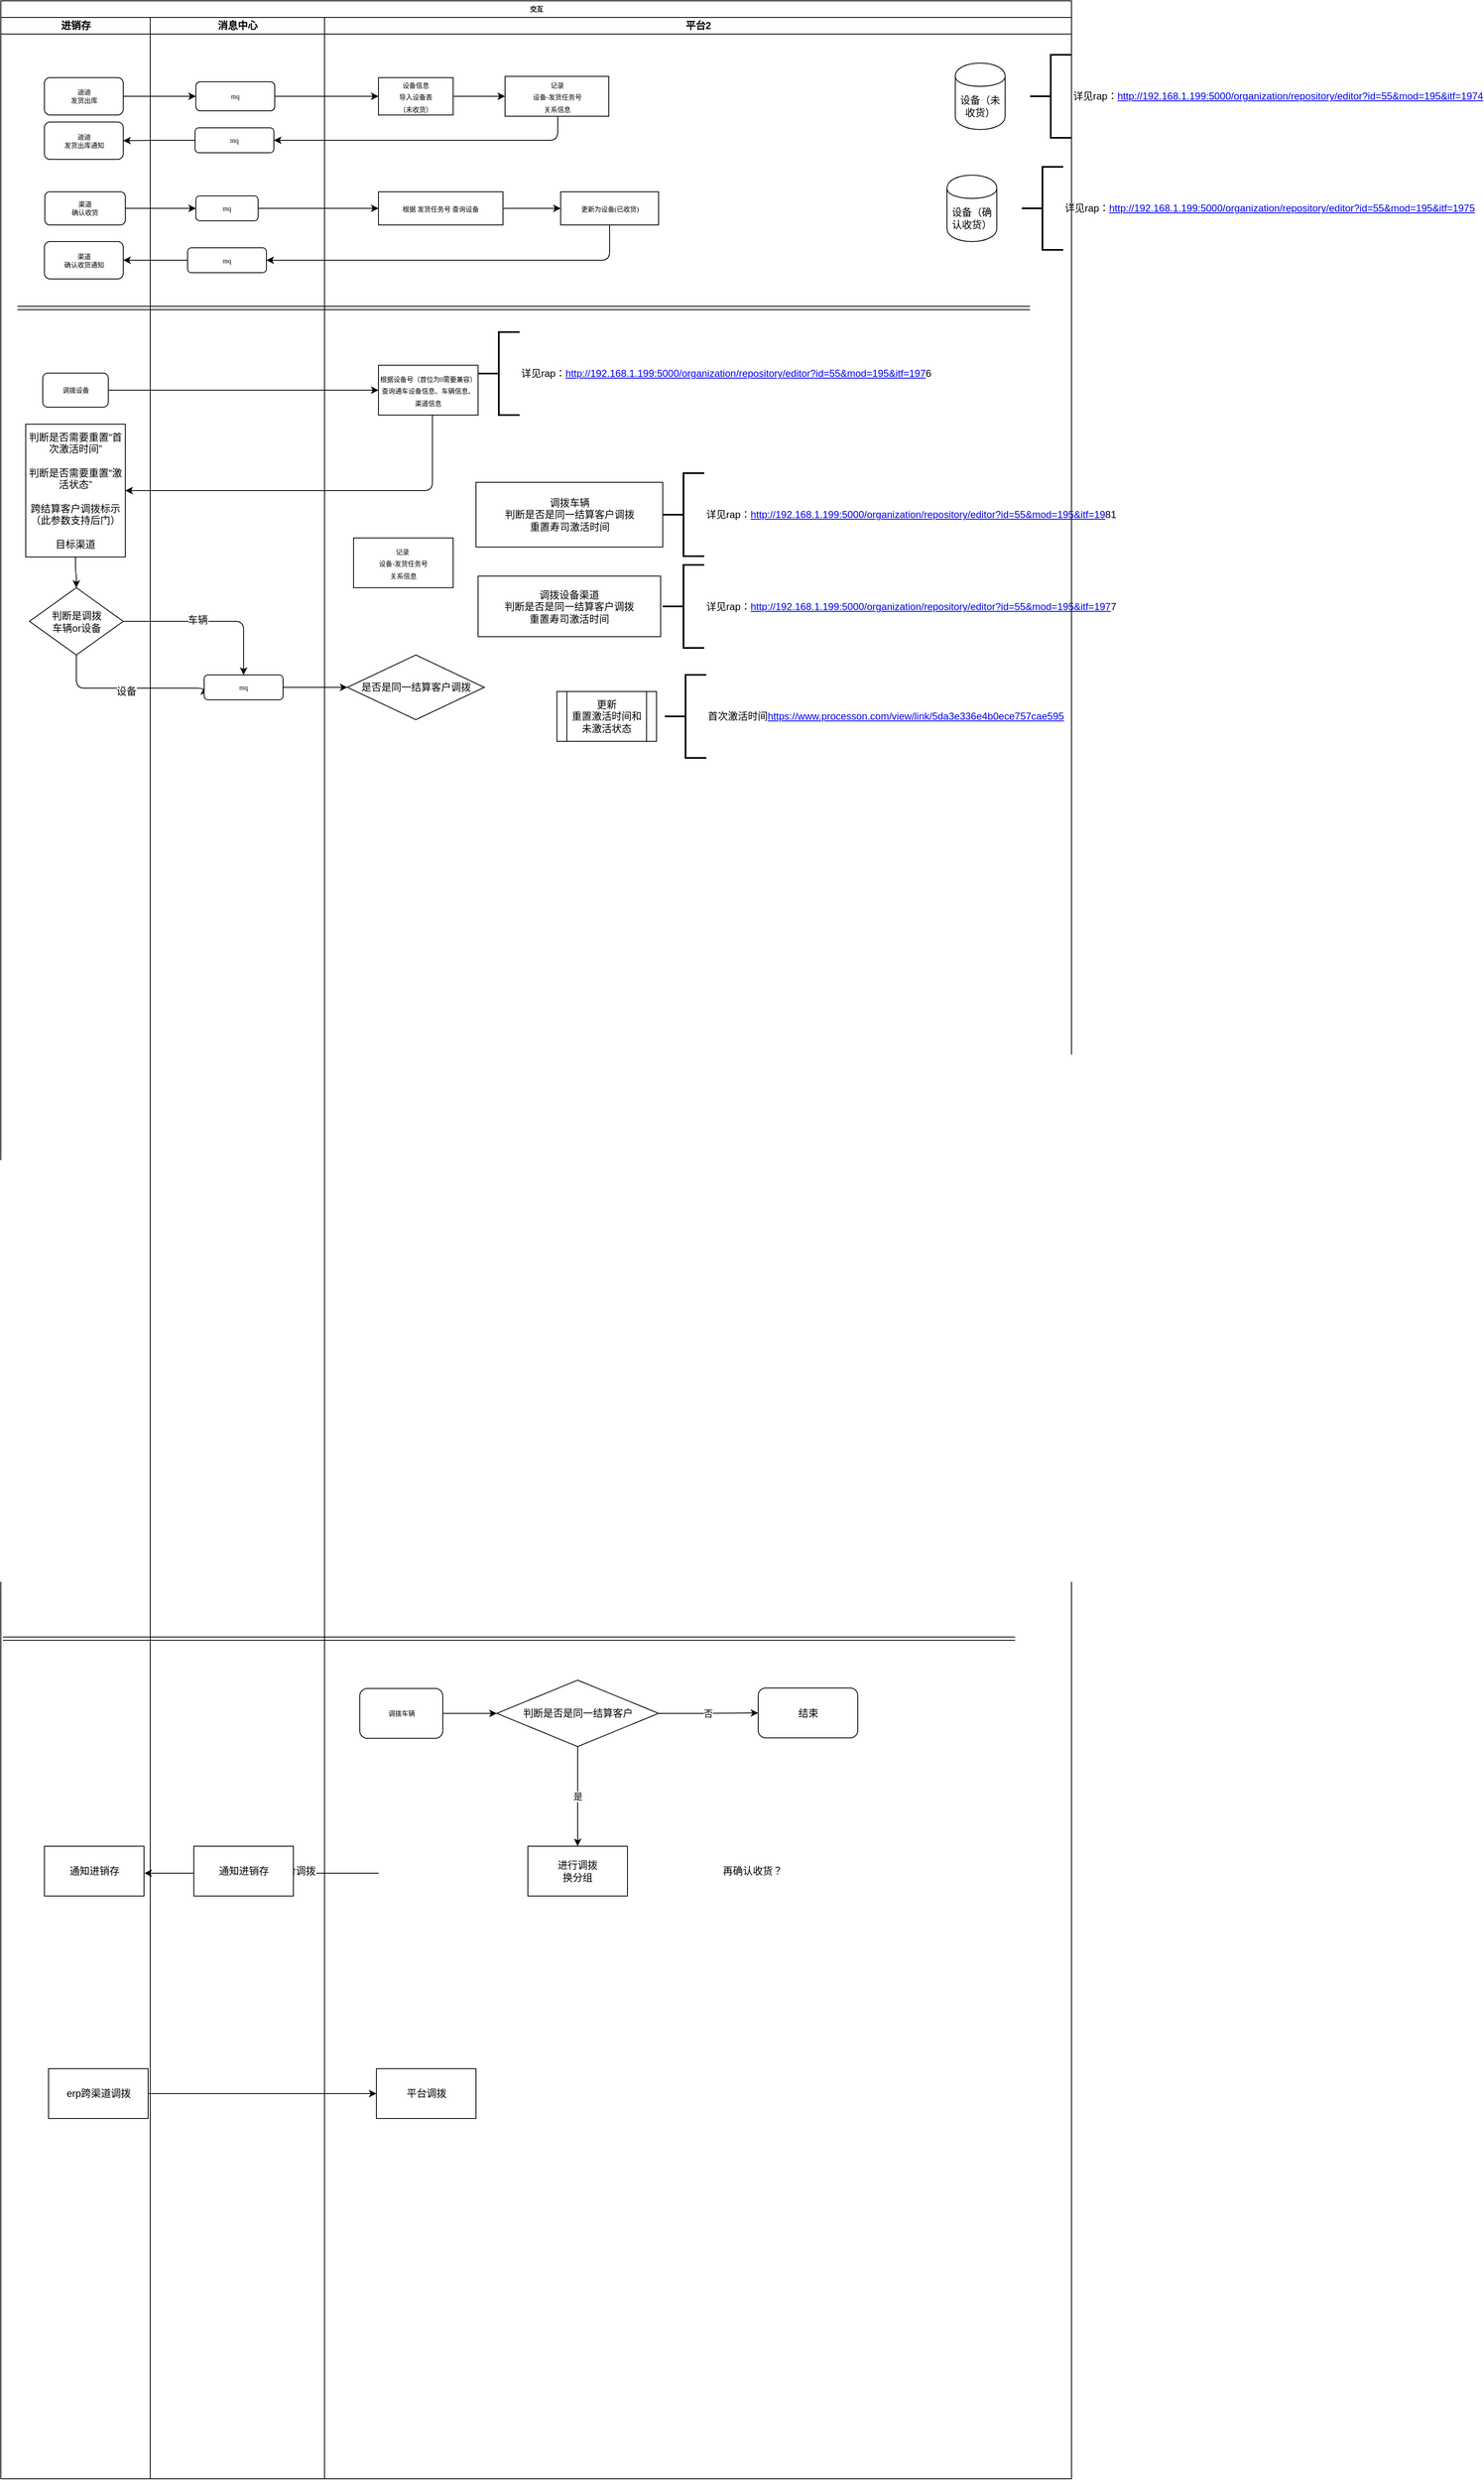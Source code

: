 <mxfile version="12.1.0" type="github" pages="1"><diagram name="Page-1" id="74e2e168-ea6b-b213-b513-2b3c1d86103e"><mxGraphModel dx="1673" dy="896" grid="1" gridSize="10" guides="1" tooltips="1" connect="1" arrows="1" fold="1" page="1" pageScale="1" pageWidth="1100" pageHeight="850" background="#ffffff" math="0" shadow="0"><root><mxCell id="0"/><mxCell id="1" parent="0"/><mxCell id="77e6c97f196da883-1" value="交互" style="swimlane;html=1;childLayout=stackLayout;startSize=20;rounded=0;shadow=0;labelBackgroundColor=none;strokeColor=#000000;strokeWidth=1;fillColor=#ffffff;fontFamily=Verdana;fontSize=8;fontColor=#000000;align=center;" parent="1" vertex="1"><mxGeometry x="80" y="120" width="1290" height="2985" as="geometry"/></mxCell><mxCell id="77e6c97f196da883-2" value="进销存" style="swimlane;html=1;startSize=20;" parent="77e6c97f196da883-1" vertex="1"><mxGeometry y="20" width="180" height="2965" as="geometry"/></mxCell><mxCell id="77e6c97f196da883-8" value="迪迪&lt;br&gt;发货出库" style="rounded=1;whiteSpace=wrap;html=1;shadow=0;labelBackgroundColor=none;strokeColor=#000000;strokeWidth=1;fillColor=#ffffff;fontFamily=Verdana;fontSize=8;fontColor=#000000;align=center;" parent="77e6c97f196da883-2" vertex="1"><mxGeometry x="52.5" y="72.5" width="95" height="45" as="geometry"/></mxCell><mxCell id="77e6c97f196da883-9" value="渠道&lt;br&gt;确认收货" style="rounded=1;whiteSpace=wrap;html=1;shadow=0;labelBackgroundColor=none;strokeColor=#000000;strokeWidth=1;fillColor=#ffffff;fontFamily=Verdana;fontSize=8;fontColor=#000000;align=center;" parent="77e6c97f196da883-2" vertex="1"><mxGeometry x="53" y="210" width="97" height="40" as="geometry"/></mxCell><mxCell id="zzndENpx0boXt8F3LTmc-22" value="调拨设备" style="rounded=1;whiteSpace=wrap;html=1;shadow=0;labelBackgroundColor=none;strokeColor=#000000;strokeWidth=1;fillColor=#ffffff;fontFamily=Verdana;fontSize=8;fontColor=#000000;align=center;" parent="77e6c97f196da883-2" vertex="1"><mxGeometry x="50.5" y="428.5" width="79" height="41" as="geometry"/></mxCell><mxCell id="zzndENpx0boXt8F3LTmc-29" value="判断是否需要重置“首次激活时间”&lt;br&gt;&lt;br&gt;判断是否需要重置“激活状态”&lt;br&gt;&lt;br&gt;跨结算客户调拨标示（此参数支持后门）&lt;br&gt;&lt;br&gt;目标渠道" style="rounded=0;whiteSpace=wrap;html=1;" parent="77e6c97f196da883-2" vertex="1"><mxGeometry x="30" y="490" width="120" height="160" as="geometry"/></mxCell><mxCell id="O4f6FyTcEPhxwh4ODSin-8" value="通知进销存" style="rounded=0;whiteSpace=wrap;html=1;" parent="77e6c97f196da883-2" vertex="1"><mxGeometry x="52.5" y="2203" width="120" height="60" as="geometry"/></mxCell><mxCell id="O4f6FyTcEPhxwh4ODSin-25" value="判断是调拨&lt;br&gt;车辆or设备" style="rhombus;whiteSpace=wrap;html=1;" parent="77e6c97f196da883-2" vertex="1"><mxGeometry x="34.5" y="687" width="113" height="81" as="geometry"/></mxCell><mxCell id="O4f6FyTcEPhxwh4ODSin-24" style="edgeStyle=orthogonalEdgeStyle;rounded=1;orthogonalLoop=1;jettySize=auto;html=1;strokeColor=#000000;entryX=0.5;entryY=0;entryDx=0;entryDy=0;" parent="77e6c97f196da883-2" source="zzndENpx0boXt8F3LTmc-29" target="O4f6FyTcEPhxwh4ODSin-25" edge="1"><mxGeometry relative="1" as="geometry"><mxPoint x="101.5" y="752" as="targetPoint"/></mxGeometry></mxCell><mxCell id="D1fkWWdUB6Wvw9z3cZuo-23" value="迪迪&lt;br&gt;发货出库通知" style="rounded=1;whiteSpace=wrap;html=1;shadow=0;labelBackgroundColor=none;strokeColor=#000000;strokeWidth=1;fillColor=#ffffff;fontFamily=Verdana;fontSize=8;fontColor=#000000;align=center;" vertex="1" parent="77e6c97f196da883-2"><mxGeometry x="52.5" y="126" width="95" height="45" as="geometry"/></mxCell><mxCell id="zzndENpx0boXt8F3LTmc-28" value="" style="shape=link;html=1;" parent="77e6c97f196da883-2" edge="1"><mxGeometry width="50" height="50" relative="1" as="geometry"><mxPoint x="20" y="350" as="sourcePoint"/><mxPoint x="1240" y="350" as="targetPoint"/></mxGeometry></mxCell><mxCell id="D1fkWWdUB6Wvw9z3cZuo-28" value="渠道&lt;br&gt;确认收货通知" style="rounded=1;whiteSpace=wrap;html=1;shadow=0;labelBackgroundColor=none;strokeColor=#000000;strokeWidth=1;fillColor=#ffffff;fontFamily=Verdana;fontSize=8;fontColor=#000000;align=center;" vertex="1" parent="77e6c97f196da883-2"><mxGeometry x="52.5" y="270" width="95" height="45" as="geometry"/></mxCell><mxCell id="D1fkWWdUB6Wvw9z3cZuo-34" value="erp跨渠道调拨" style="rounded=0;whiteSpace=wrap;html=1;" vertex="1" parent="77e6c97f196da883-2"><mxGeometry x="57.5" y="2471" width="120" height="60" as="geometry"/></mxCell><mxCell id="zzndENpx0boXt8F3LTmc-25" style="edgeStyle=orthogonalEdgeStyle;rounded=1;orthogonalLoop=1;jettySize=auto;html=1;entryX=0;entryY=0.5;entryDx=0;entryDy=0;" parent="77e6c97f196da883-1" source="zzndENpx0boXt8F3LTmc-22" target="zzndENpx0boXt8F3LTmc-24" edge="1"><mxGeometry relative="1" as="geometry"/></mxCell><mxCell id="O4f6FyTcEPhxwh4ODSin-30" style="edgeStyle=orthogonalEdgeStyle;rounded=1;orthogonalLoop=1;jettySize=auto;html=1;strokeColor=#000000;exitX=0.5;exitY=1;exitDx=0;exitDy=0;entryX=0;entryY=0.5;entryDx=0;entryDy=0;" parent="77e6c97f196da883-1" source="O4f6FyTcEPhxwh4ODSin-25" target="D1fkWWdUB6Wvw9z3cZuo-43" edge="1"><mxGeometry relative="1" as="geometry"><Array as="points"><mxPoint x="91" y="828"/></Array><mxPoint x="101.5" y="882" as="sourcePoint"/><mxPoint x="231" y="828" as="targetPoint"/></mxGeometry></mxCell><mxCell id="O4f6FyTcEPhxwh4ODSin-33" value="设备" style="text;html=1;resizable=0;points=[];align=center;verticalAlign=middle;labelBackgroundColor=#ffffff;" parent="O4f6FyTcEPhxwh4ODSin-30" vertex="1" connectable="0"><mxGeometry x="0.029" y="-4" relative="1" as="geometry"><mxPoint x="-1" as="offset"/></mxGeometry></mxCell><mxCell id="O4f6FyTcEPhxwh4ODSin-26" style="edgeStyle=orthogonalEdgeStyle;rounded=1;orthogonalLoop=1;jettySize=auto;html=1;strokeColor=#000000;entryX=0.5;entryY=0;entryDx=0;entryDy=0;exitX=1;exitY=0.5;exitDx=0;exitDy=0;" parent="77e6c97f196da883-1" source="O4f6FyTcEPhxwh4ODSin-25" target="D1fkWWdUB6Wvw9z3cZuo-43" edge="1"><mxGeometry relative="1" as="geometry"><mxPoint x="386.5" y="827" as="targetPoint"/><mxPoint x="189" y="827" as="sourcePoint"/></mxGeometry></mxCell><mxCell id="O4f6FyTcEPhxwh4ODSin-32" value="车辆" style="text;html=1;resizable=0;points=[];align=center;verticalAlign=middle;labelBackgroundColor=#ffffff;" parent="O4f6FyTcEPhxwh4ODSin-26" vertex="1" connectable="0"><mxGeometry x="0.001" y="17" relative="1" as="geometry"><mxPoint x="-16" y="15" as="offset"/></mxGeometry></mxCell><mxCell id="zzndENpx0boXt8F3LTmc-4" style="edgeStyle=orthogonalEdgeStyle;rounded=1;orthogonalLoop=1;jettySize=auto;html=1;" parent="77e6c97f196da883-1" source="77e6c97f196da883-8" target="D1fkWWdUB6Wvw9z3cZuo-2" edge="1"><mxGeometry relative="1" as="geometry"/></mxCell><mxCell id="O4f6FyTcEPhxwh4ODSin-9" style="edgeStyle=orthogonalEdgeStyle;rounded=1;orthogonalLoop=1;jettySize=auto;html=1;entryX=1;entryY=0.5;entryDx=0;entryDy=0;strokeColor=#000000;exitX=0;exitY=0.5;exitDx=0;exitDy=0;" parent="77e6c97f196da883-1" edge="1"><mxGeometry relative="1" as="geometry"><mxPoint x="455.382" y="2255.471" as="sourcePoint"/><mxPoint x="173.029" y="2255.471" as="targetPoint"/><Array as="points"><mxPoint x="382.5" y="2255"/><mxPoint x="382.5" y="2255"/></Array></mxGeometry></mxCell><mxCell id="O4f6FyTcEPhxwh4ODSin-21" value="不需要再次通知平台调拨" style="text;html=1;resizable=0;points=[];align=center;verticalAlign=middle;labelBackgroundColor=#ffffff;" parent="O4f6FyTcEPhxwh4ODSin-9" vertex="1" connectable="0"><mxGeometry x="0.342" y="4" relative="1" as="geometry"><mxPoint x="46.5" y="-6.5" as="offset"/></mxGeometry></mxCell><mxCell id="D1fkWWdUB6Wvw9z3cZuo-35" value="" style="edgeStyle=orthogonalEdgeStyle;rounded=1;orthogonalLoop=1;jettySize=auto;html=1;" edge="1" parent="77e6c97f196da883-1" source="D1fkWWdUB6Wvw9z3cZuo-34" target="D1fkWWdUB6Wvw9z3cZuo-37"><mxGeometry relative="1" as="geometry"><mxPoint x="262.5" y="2521" as="targetPoint"/><Array as="points"/></mxGeometry></mxCell><mxCell id="D1fkWWdUB6Wvw9z3cZuo-9" style="edgeStyle=orthogonalEdgeStyle;rounded=0;orthogonalLoop=1;jettySize=auto;html=1;" edge="1" parent="77e6c97f196da883-1" source="D1fkWWdUB6Wvw9z3cZuo-2" target="zzndENpx0boXt8F3LTmc-2"><mxGeometry relative="1" as="geometry"/></mxCell><mxCell id="D1fkWWdUB6Wvw9z3cZuo-12" style="edgeStyle=orthogonalEdgeStyle;rounded=0;orthogonalLoop=1;jettySize=auto;html=1;" edge="1" parent="77e6c97f196da883-1" source="77e6c97f196da883-9" target="D1fkWWdUB6Wvw9z3cZuo-3"><mxGeometry relative="1" as="geometry"/></mxCell><mxCell id="D1fkWWdUB6Wvw9z3cZuo-14" style="edgeStyle=orthogonalEdgeStyle;rounded=0;orthogonalLoop=1;jettySize=auto;html=1;" edge="1" parent="77e6c97f196da883-1" source="D1fkWWdUB6Wvw9z3cZuo-3" target="zzndENpx0boXt8F3LTmc-6"><mxGeometry relative="1" as="geometry"/></mxCell><mxCell id="D1fkWWdUB6Wvw9z3cZuo-25" style="edgeStyle=orthogonalEdgeStyle;rounded=0;orthogonalLoop=1;jettySize=auto;html=1;" edge="1" parent="77e6c97f196da883-1" source="D1fkWWdUB6Wvw9z3cZuo-16" target="D1fkWWdUB6Wvw9z3cZuo-23"><mxGeometry relative="1" as="geometry"/></mxCell><mxCell id="D1fkWWdUB6Wvw9z3cZuo-30" style="edgeStyle=orthogonalEdgeStyle;rounded=0;orthogonalLoop=1;jettySize=auto;html=1;" edge="1" parent="77e6c97f196da883-1" source="D1fkWWdUB6Wvw9z3cZuo-29" target="D1fkWWdUB6Wvw9z3cZuo-28"><mxGeometry relative="1" as="geometry"/></mxCell><mxCell id="D1fkWWdUB6Wvw9z3cZuo-32" style="edgeStyle=orthogonalEdgeStyle;rounded=1;orthogonalLoop=1;jettySize=auto;html=1;entryX=1;entryY=0.5;entryDx=0;entryDy=0;exitX=0.5;exitY=1;exitDx=0;exitDy=0;" edge="1" parent="77e6c97f196da883-1" source="D1fkWWdUB6Wvw9z3cZuo-119" target="D1fkWWdUB6Wvw9z3cZuo-29"><mxGeometry relative="1" as="geometry"><Array as="points"><mxPoint x="734" y="312"/></Array></mxGeometry></mxCell><mxCell id="D1fkWWdUB6Wvw9z3cZuo-1" value="消息中心" style="swimlane;html=1;startSize=20;" vertex="1" parent="77e6c97f196da883-1"><mxGeometry x="180" y="20" width="210" height="2965" as="geometry"/></mxCell><mxCell id="D1fkWWdUB6Wvw9z3cZuo-2" value="mq" style="rounded=1;whiteSpace=wrap;html=1;shadow=0;labelBackgroundColor=none;strokeColor=#000000;strokeWidth=1;fillColor=#ffffff;fontFamily=Verdana;fontSize=8;fontColor=#000000;align=center;" vertex="1" parent="D1fkWWdUB6Wvw9z3cZuo-1"><mxGeometry x="55" y="77.5" width="95" height="35" as="geometry"/></mxCell><mxCell id="D1fkWWdUB6Wvw9z3cZuo-3" value="mq" style="rounded=1;whiteSpace=wrap;html=1;shadow=0;labelBackgroundColor=none;strokeColor=#000000;strokeWidth=1;fillColor=#ffffff;fontFamily=Verdana;fontSize=8;fontColor=#000000;align=center;" vertex="1" parent="D1fkWWdUB6Wvw9z3cZuo-1"><mxGeometry x="55" y="215" width="75" height="30" as="geometry"/></mxCell><mxCell id="D1fkWWdUB6Wvw9z3cZuo-6" value="通知进销存" style="rounded=0;whiteSpace=wrap;html=1;" vertex="1" parent="D1fkWWdUB6Wvw9z3cZuo-1"><mxGeometry x="52.5" y="2203" width="120" height="60" as="geometry"/></mxCell><mxCell id="D1fkWWdUB6Wvw9z3cZuo-16" value="mq" style="rounded=1;whiteSpace=wrap;html=1;shadow=0;labelBackgroundColor=none;strokeColor=#000000;strokeWidth=1;fillColor=#ffffff;fontFamily=Verdana;fontSize=8;fontColor=#000000;align=center;" vertex="1" parent="D1fkWWdUB6Wvw9z3cZuo-1"><mxGeometry x="54" y="133" width="95" height="30" as="geometry"/></mxCell><mxCell id="D1fkWWdUB6Wvw9z3cZuo-29" value="mq" style="rounded=1;whiteSpace=wrap;html=1;shadow=0;labelBackgroundColor=none;strokeColor=#000000;strokeWidth=1;fillColor=#ffffff;fontFamily=Verdana;fontSize=8;fontColor=#000000;align=center;" vertex="1" parent="D1fkWWdUB6Wvw9z3cZuo-1"><mxGeometry x="45" y="277.5" width="95" height="30" as="geometry"/></mxCell><mxCell id="D1fkWWdUB6Wvw9z3cZuo-43" value="mq" style="rounded=1;whiteSpace=wrap;html=1;shadow=0;labelBackgroundColor=none;strokeColor=#000000;strokeWidth=1;fillColor=#ffffff;fontFamily=Verdana;fontSize=8;fontColor=#000000;align=center;" vertex="1" parent="D1fkWWdUB6Wvw9z3cZuo-1"><mxGeometry x="65" y="792" width="95" height="30" as="geometry"/></mxCell><mxCell id="77e6c97f196da883-3" value="平台2" style="swimlane;html=1;startSize=20;" parent="77e6c97f196da883-1" vertex="1"><mxGeometry x="390" y="20" width="900" height="2965" as="geometry"/></mxCell><mxCell id="zzndENpx0boXt8F3LTmc-2" value="&lt;span style=&quot;font-family: &amp;#34;verdana&amp;#34; ; font-size: 8px ; white-space: normal&quot;&gt;设备信息&lt;br&gt;导入设备表&lt;br&gt;（未收货）&lt;/span&gt;" style="rounded=0;whiteSpace=wrap;html=1;" parent="77e6c97f196da883-3" vertex="1"><mxGeometry x="65" y="72.5" width="90" height="45" as="geometry"/></mxCell><mxCell id="D1fkWWdUB6Wvw9z3cZuo-120" style="edgeStyle=orthogonalEdgeStyle;rounded=1;orthogonalLoop=1;jettySize=auto;html=1;entryX=0;entryY=0.5;entryDx=0;entryDy=0;" edge="1" parent="77e6c97f196da883-3" source="zzndENpx0boXt8F3LTmc-6" target="D1fkWWdUB6Wvw9z3cZuo-119"><mxGeometry relative="1" as="geometry"/></mxCell><mxCell id="zzndENpx0boXt8F3LTmc-6" value="&lt;span style=&quot;font-family: &amp;#34;verdana&amp;#34; ; font-size: 8px ; white-space: normal&quot;&gt;根据&amp;nbsp;&lt;/span&gt;&lt;span style=&quot;font-family: &amp;#34;verdana&amp;#34; ; font-size: 8px ; white-space: normal&quot;&gt;发货任务号&amp;nbsp;查询设备&lt;br&gt;&lt;/span&gt;" style="rounded=0;whiteSpace=wrap;html=1;" parent="77e6c97f196da883-3" vertex="1"><mxGeometry x="65" y="210" width="150" height="40" as="geometry"/></mxCell><mxCell id="zzndENpx0boXt8F3LTmc-17" value="设备（未收货）" style="shape=cylinder;whiteSpace=wrap;html=1;boundedLbl=1;backgroundOutline=1;" parent="77e6c97f196da883-3" vertex="1"><mxGeometry x="760" y="55" width="60" height="80" as="geometry"/></mxCell><mxCell id="zzndENpx0boXt8F3LTmc-20" value="设备（确认收货）" style="shape=cylinder;whiteSpace=wrap;html=1;boundedLbl=1;backgroundOutline=1;" parent="77e6c97f196da883-3" vertex="1"><mxGeometry x="750" y="190" width="60" height="80" as="geometry"/></mxCell><mxCell id="zzndENpx0boXt8F3LTmc-24" value="&lt;span style=&quot;font-family: &amp;#34;verdana&amp;#34; ; font-size: 8px ; white-space: normal&quot;&gt;根据设备号（首位为0需要兼容）&lt;br&gt;查询通车设备信息、车辆信息、渠道信息&lt;br&gt;&lt;/span&gt;" style="rounded=0;whiteSpace=wrap;html=1;" parent="77e6c97f196da883-3" vertex="1"><mxGeometry x="65" y="419" width="120" height="60" as="geometry"/></mxCell><mxCell id="zzndENpx0boXt8F3LTmc-31" value="调拨设备渠道&lt;br&gt;判断是否是同一结算客户调拨&lt;br&gt;重置寿司激活时间" style="rounded=0;whiteSpace=wrap;html=1;" parent="77e6c97f196da883-3" vertex="1"><mxGeometry x="185" y="673" width="220" height="73" as="geometry"/></mxCell><mxCell id="zzndENpx0boXt8F3LTmc-33" value="详见rap：&lt;a href=&quot;http://192.168.1.199:5000/organization/repository/editor?id=55&amp;amp;mod=195&amp;amp;itf=1975&quot;&gt;http://192.168.1.199:5000/organization/repository/editor?id=55&amp;amp;mod=195&amp;amp;itf=197&lt;/a&gt;6" style="strokeWidth=2;html=1;shape=mxgraph.flowchart.annotation_2;align=left;labelPosition=right;pointerEvents=1;connectable=0;" parent="77e6c97f196da883-3" vertex="1"><mxGeometry x="185" y="379" width="50" height="100" as="geometry"/></mxCell><mxCell id="zzndENpx0boXt8F3LTmc-34" value="详见rap：&lt;a href=&quot;http://192.168.1.199:5000/organization/repository/editor?id=55&amp;amp;mod=195&amp;amp;itf=1974&quot;&gt;http://192.168.1.199:5000/organization/repository/editor?id=55&amp;amp;mod=195&amp;amp;itf=1974&lt;/a&gt;" style="strokeWidth=2;html=1;shape=mxgraph.flowchart.annotation_2;align=left;labelPosition=right;pointerEvents=1;connectable=0;rotation=0;" parent="77e6c97f196da883-3" vertex="1"><mxGeometry x="850" y="45" width="50" height="100" as="geometry"/></mxCell><mxCell id="zzndENpx0boXt8F3LTmc-35" value="详见rap：&lt;a href=&quot;http://192.168.1.199:5000/organization/repository/editor?id=55&amp;amp;mod=195&amp;amp;itf=1975&quot;&gt;http://192.168.1.199:5000/organization/repository/editor?id=55&amp;amp;mod=195&amp;amp;itf=1975&lt;/a&gt;" style="strokeWidth=2;html=1;shape=mxgraph.flowchart.annotation_2;align=left;labelPosition=right;pointerEvents=1;connectable=0;rotation=0;" parent="77e6c97f196da883-3" vertex="1"><mxGeometry x="840" y="180" width="50" height="100" as="geometry"/></mxCell><mxCell id="zzndENpx0boXt8F3LTmc-39" value="详见rap：&lt;a href=&quot;http://192.168.1.199:5000/organization/repository/editor?id=55&amp;amp;mod=195&amp;amp;itf=1975&quot;&gt;http://192.168.1.199:5000/organization/repository/editor?id=55&amp;amp;mod=195&amp;amp;itf=197&lt;/a&gt;7" style="strokeWidth=2;html=1;shape=mxgraph.flowchart.annotation_2;align=left;labelPosition=right;pointerEvents=1;connectable=0;" parent="77e6c97f196da883-3" vertex="1"><mxGeometry x="407.5" y="659.5" width="50" height="100" as="geometry"/></mxCell><mxCell id="O4f6FyTcEPhxwh4ODSin-1" value="" style="shape=link;html=1;" parent="77e6c97f196da883-3" edge="1"><mxGeometry width="50" height="50" relative="1" as="geometry"><mxPoint x="-387.5" y="1953" as="sourcePoint"/><mxPoint x="832" y="1953" as="targetPoint"/></mxGeometry></mxCell><mxCell id="O4f6FyTcEPhxwh4ODSin-2" value="调拨车辆" style="rounded=1;whiteSpace=wrap;html=1;shadow=0;labelBackgroundColor=none;strokeColor=#000000;strokeWidth=1;fillColor=#ffffff;fontFamily=Verdana;fontSize=8;fontColor=#000000;align=center;" parent="77e6c97f196da883-3" vertex="1"><mxGeometry x="42.5" y="2013" width="100" height="60" as="geometry"/></mxCell><mxCell id="O4f6FyTcEPhxwh4ODSin-5" value="进行调拨&lt;br&gt;换分组" style="rounded=0;whiteSpace=wrap;html=1;" parent="77e6c97f196da883-3" vertex="1"><mxGeometry x="245" y="2203" width="120" height="60" as="geometry"/></mxCell><mxCell id="O4f6FyTcEPhxwh4ODSin-17" value="是" style="edgeStyle=orthogonalEdgeStyle;rounded=1;orthogonalLoop=1;jettySize=auto;html=1;strokeColor=#000000;" parent="77e6c97f196da883-3" source="O4f6FyTcEPhxwh4ODSin-15" target="O4f6FyTcEPhxwh4ODSin-5" edge="1"><mxGeometry relative="1" as="geometry"/></mxCell><mxCell id="O4f6FyTcEPhxwh4ODSin-15" value="&lt;span style=&quot;white-space: normal&quot;&gt;判断是否是同一结算客户&lt;/span&gt;" style="rhombus;whiteSpace=wrap;html=1;" parent="77e6c97f196da883-3" vertex="1"><mxGeometry x="207.5" y="2003" width="195" height="80" as="geometry"/></mxCell><mxCell id="O4f6FyTcEPhxwh4ODSin-13" style="edgeStyle=orthogonalEdgeStyle;rounded=1;orthogonalLoop=1;jettySize=auto;html=1;strokeColor=#000000;entryX=0;entryY=0.5;entryDx=0;entryDy=0;" parent="77e6c97f196da883-3" source="O4f6FyTcEPhxwh4ODSin-2" target="O4f6FyTcEPhxwh4ODSin-15" edge="1"><mxGeometry relative="1" as="geometry"><mxPoint x="202.5" y="2043" as="targetPoint"/></mxGeometry></mxCell><mxCell id="O4f6FyTcEPhxwh4ODSin-10" value="再确认收货？" style="text;html=1;resizable=0;points=[];autosize=1;align=left;verticalAlign=top;spacingTop=-4;" parent="77e6c97f196da883-3" vertex="1"><mxGeometry x="477.5" y="2223" width="90" height="20" as="geometry"/></mxCell><mxCell id="O4f6FyTcEPhxwh4ODSin-19" value="结束" style="rounded=1;whiteSpace=wrap;html=1;" parent="77e6c97f196da883-3" vertex="1"><mxGeometry x="522.5" y="2012.5" width="120" height="60" as="geometry"/></mxCell><mxCell id="O4f6FyTcEPhxwh4ODSin-20" value="否" style="edgeStyle=orthogonalEdgeStyle;rounded=1;orthogonalLoop=1;jettySize=auto;html=1;strokeColor=#000000;exitX=1;exitY=0.5;exitDx=0;exitDy=0;entryX=0;entryY=0.5;entryDx=0;entryDy=0;" parent="77e6c97f196da883-3" source="O4f6FyTcEPhxwh4ODSin-15" target="O4f6FyTcEPhxwh4ODSin-19" edge="1"><mxGeometry relative="1" as="geometry"><mxPoint x="483.5" y="2063" as="sourcePoint"/><mxPoint x="359" y="2143" as="targetPoint"/><Array as="points"><mxPoint x="442.5" y="2043"/><mxPoint x="442.5" y="2043"/></Array></mxGeometry></mxCell><mxCell id="O4f6FyTcEPhxwh4ODSin-27" value="&lt;span style=&quot;white-space: normal&quot;&gt;调拨车辆&lt;/span&gt;&lt;br style=&quot;white-space: normal&quot;&gt;&lt;span style=&quot;white-space: normal&quot;&gt;判断是否是同一结算客户调拨&lt;/span&gt;&lt;br style=&quot;white-space: normal&quot;&gt;&lt;span style=&quot;white-space: normal&quot;&gt;重置寿司激活时间&lt;/span&gt;" style="rounded=0;whiteSpace=wrap;html=1;" parent="77e6c97f196da883-3" vertex="1"><mxGeometry x="182.5" y="560" width="225" height="78" as="geometry"/></mxCell><mxCell id="O4f6FyTcEPhxwh4ODSin-31" value="详见rap：&lt;a href=&quot;http://192.168.1.199:5000/organization/repository/editor?id=55&amp;amp;mod=195&amp;amp;itf=1975&quot;&gt;http://192.168.1.199:5000/organization/repository/editor?id=55&amp;amp;mod=195&amp;amp;itf=19&lt;/a&gt;81" style="strokeWidth=2;html=1;shape=mxgraph.flowchart.annotation_2;align=left;labelPosition=right;pointerEvents=1;connectable=0;" parent="77e6c97f196da883-3" vertex="1"><mxGeometry x="407.5" y="549" width="50" height="100" as="geometry"/></mxCell><mxCell id="D1fkWWdUB6Wvw9z3cZuo-37" value="平台调拨" style="rounded=0;whiteSpace=wrap;html=1;" vertex="1" parent="77e6c97f196da883-3"><mxGeometry x="62.5" y="2471" width="120" height="60" as="geometry"/></mxCell><mxCell id="D1fkWWdUB6Wvw9z3cZuo-45" value="&lt;span style=&quot;font-family: &amp;#34;verdana&amp;#34; ; font-size: 8px&quot;&gt;记录&amp;nbsp;&lt;/span&gt;&lt;br style=&quot;font-family: &amp;#34;verdana&amp;#34; ; font-size: 8px&quot;&gt;&lt;span style=&quot;font-family: &amp;#34;verdana&amp;#34; ; font-size: 8px&quot;&gt;设备-发货任务号&lt;/span&gt;&lt;br style=&quot;font-family: &amp;#34;verdana&amp;#34; ; font-size: 8px&quot;&gt;&lt;span style=&quot;font-family: &amp;#34;verdana&amp;#34; ; font-size: 8px&quot;&gt;关系信息&lt;/span&gt;" style="rounded=0;whiteSpace=wrap;html=1;" vertex="1" parent="77e6c97f196da883-3"><mxGeometry x="35" y="627" width="120" height="60" as="geometry"/></mxCell><mxCell id="D1fkWWdUB6Wvw9z3cZuo-114" value="&lt;span style=&quot;font-family: &amp;#34;verdana&amp;#34; ; font-size: 8px ; white-space: normal&quot;&gt;记录 &lt;br&gt;设备-发货任务号&lt;br&gt;关系信息&lt;/span&gt;" style="rounded=0;whiteSpace=wrap;html=1;" vertex="1" parent="77e6c97f196da883-3"><mxGeometry x="217.5" y="71" width="125" height="48" as="geometry"/></mxCell><mxCell id="D1fkWWdUB6Wvw9z3cZuo-47" style="edgeStyle=orthogonalEdgeStyle;rounded=1;orthogonalLoop=1;jettySize=auto;html=1;" edge="1" parent="77e6c97f196da883-3" source="zzndENpx0boXt8F3LTmc-2" target="D1fkWWdUB6Wvw9z3cZuo-114"><mxGeometry relative="1" as="geometry"><mxPoint x="230" y="95" as="targetPoint"/></mxGeometry></mxCell><mxCell id="D1fkWWdUB6Wvw9z3cZuo-119" value="&lt;span style=&quot;font-family: &amp;#34;verdana&amp;#34; ; font-size: 8px ; white-space: normal&quot;&gt;更新为设备(已收货)&lt;/span&gt;" style="rounded=0;whiteSpace=wrap;html=1;" vertex="1" parent="77e6c97f196da883-3"><mxGeometry x="284.5" y="210" width="118" height="40" as="geometry"/></mxCell><mxCell id="D1fkWWdUB6Wvw9z3cZuo-124" value="首次激活时间&lt;a href=&quot;https://www.processon.com/view/link/5da3e336e4b0ece757cae595&quot;&gt;https://www.processon.com/view/link/5da3e336e4b0ece757cae595&lt;/a&gt;" style="strokeWidth=2;html=1;shape=mxgraph.flowchart.annotation_2;align=left;labelPosition=right;pointerEvents=1;connectable=0;" vertex="1" parent="77e6c97f196da883-3"><mxGeometry x="410" y="792" width="50" height="100" as="geometry"/></mxCell><mxCell id="D1fkWWdUB6Wvw9z3cZuo-125" value="&lt;span style=&quot;white-space: normal&quot;&gt;是否是同一结算客户调拨&lt;/span&gt;" style="rhombus;whiteSpace=wrap;html=1;" vertex="1" parent="77e6c97f196da883-3"><mxGeometry x="27.5" y="768" width="165" height="78" as="geometry"/></mxCell><mxCell id="D1fkWWdUB6Wvw9z3cZuo-128" value="&lt;span style=&quot;white-space: normal&quot;&gt;更新&lt;/span&gt;&lt;br style=&quot;white-space: normal&quot;&gt;&lt;span style=&quot;white-space: normal&quot;&gt;重置激活时间和未激活状态&lt;/span&gt;" style="shape=process;whiteSpace=wrap;html=1;backgroundOutline=1;" vertex="1" parent="77e6c97f196da883-3"><mxGeometry x="280" y="812" width="120" height="60" as="geometry"/></mxCell><mxCell id="D1fkWWdUB6Wvw9z3cZuo-117" style="edgeStyle=orthogonalEdgeStyle;rounded=1;orthogonalLoop=1;jettySize=auto;html=1;entryX=1;entryY=0.5;entryDx=0;entryDy=0;" edge="1" parent="77e6c97f196da883-1" source="D1fkWWdUB6Wvw9z3cZuo-114" target="D1fkWWdUB6Wvw9z3cZuo-16"><mxGeometry relative="1" as="geometry"><Array as="points"><mxPoint x="671" y="168"/></Array></mxGeometry></mxCell><mxCell id="D1fkWWdUB6Wvw9z3cZuo-122" style="edgeStyle=orthogonalEdgeStyle;rounded=1;orthogonalLoop=1;jettySize=auto;html=1;entryX=1;entryY=0.5;entryDx=0;entryDy=0;" edge="1" parent="77e6c97f196da883-1" source="zzndENpx0boXt8F3LTmc-24" target="zzndENpx0boXt8F3LTmc-29"><mxGeometry relative="1" as="geometry"><Array as="points"><mxPoint x="520" y="590"/></Array></mxGeometry></mxCell><mxCell id="D1fkWWdUB6Wvw9z3cZuo-129" style="edgeStyle=orthogonalEdgeStyle;rounded=1;orthogonalLoop=1;jettySize=auto;html=1;entryX=0;entryY=0.5;entryDx=0;entryDy=0;" edge="1" parent="77e6c97f196da883-1" source="D1fkWWdUB6Wvw9z3cZuo-43" target="D1fkWWdUB6Wvw9z3cZuo-125"><mxGeometry relative="1" as="geometry"/></mxCell></root></mxGraphModel></diagram></mxfile>